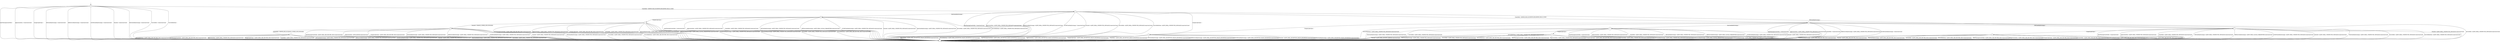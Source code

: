 digraph g {
__start0 [label="" shape="none"];

	s0 [shape="circle" label="0"];
	s1 [shape="circle" label="1"];
	s2 [shape="circle" label="2"];
	s3 [shape="circle" label="3"];
	s4 [shape="circle" label="4"];
	s5 [shape="circle" label="5"];
	s6 [shape="circle" label="6"];
	s7 [shape="circle" label="7"];
	s8 [shape="circle" label="8"];
	s9 [shape="circle" label="9"];
	s10 [shape="circle" label="10"];
	s11 [shape="circle" label="11"];
	s12 [shape="circle" label="12"];
	s0 -> s1 [label="AlertWarningCloseNotify / -"];
	s0 -> s1 [label="ApplicationData / ConnectionClosed"];
	s0 -> s1 [label="ChangeCipherSpec / -"];
	s0 -> s2 [label="ClientHello / SERVER_HELLO|CERTIFICATE|SERVER_HELLO_DONE"];
	s0 -> s1 [label="DHClientKeyExchange / ConnectionClosed"];
	s0 -> s1 [label="DHEServerKeyExchange / ConnectionClosed"];
	s0 -> s1 [label="ECDHClientKeyExchange / ConnectionClosed"];
	s0 -> s1 [label="Finished / ConnectionClosed"];
	s0 -> s1 [label="RSAClientKeyExchange / ConnectionClosed"];
	s0 -> s1 [label="ServerHello / ConnectionClosed"];
	s0 -> s1 [label="ServerHelloDone / -"];
	s1 -> s1 [label="AlertWarningCloseNotify / ConnectionClosed"];
	s1 -> s1 [label="ApplicationData / ConnectionClosed"];
	s1 -> s1 [label="ChangeCipherSpec / ConnectionClosed"];
	s1 -> s1 [label="ClientHello / ConnectionClosed"];
	s1 -> s1 [label="DHClientKeyExchange / ConnectionClosed"];
	s1 -> s1 [label="DHEServerKeyExchange / ConnectionClosed"];
	s1 -> s1 [label="ECDHClientKeyExchange / ConnectionClosed"];
	s1 -> s1 [label="Finished / ConnectionClosed"];
	s1 -> s1 [label="RSAClientKeyExchange / ConnectionClosed"];
	s1 -> s1 [label="ServerHello / ConnectionClosed"];
	s1 -> s1 [label="ServerHelloDone / ConnectionClosed"];
	s2 -> s1 [label="AlertWarningCloseNotify / ConnectionClosed"];
	s2 -> s1 [label="ApplicationData / ALERT_FATAL_UNEXPECTED_MESSAGE|ConnectionClosed"];
	s2 -> s3 [label="ChangeCipherSpec / -"];
	s2 -> s4 [label="ClientHello / SERVER_HELLO|CERTIFICATE|SERVER_HELLO_DONE"];
	s2 -> s5 [label="DHClientKeyExchange / -"];
	s2 -> s1 [label="DHEServerKeyExchange / ALERT_FATAL_UNEXPECTED_MESSAGE|ConnectionClosed"];
	s2 -> s1 [label="ECDHClientKeyExchange / ConnectionClosed"];
	s2 -> s1 [label="Finished / ALERT_FATAL_UNEXPECTED_MESSAGE|ConnectionClosed"];
	s2 -> s8 [label="RSAClientKeyExchange / -"];
	s2 -> s1 [label="ServerHello / ALERT_FATAL_UNEXPECTED_MESSAGE|ConnectionClosed"];
	s2 -> s1 [label="ServerHelloDone / ALERT_FATAL_UNEXPECTED_MESSAGE|ConnectionClosed"];
	s3 -> s1 [label="AlertWarningCloseNotify / ALERT_FATAL_DECRYPTION_FAILED_RESERVED|ConnectionClosed"];
	s3 -> s1 [label="ApplicationData / ALERT_FATAL_DECRYPTION_FAILED_RESERVED|ConnectionClosed"];
	s3 -> s1 [label="ChangeCipherSpec / ALERT_FATAL_DECRYPTION_FAILED_RESERVED|ConnectionClosed"];
	s3 -> s1 [label="ClientHello / ALERT_FATAL_DECRYPTION_FAILED_RESERVED|ConnectionClosed"];
	s3 -> s1 [label="DHClientKeyExchange / ALERT_FATAL_DECRYPTION_FAILED_RESERVED|ConnectionClosed"];
	s3 -> s1 [label="DHEServerKeyExchange / ALERT_FATAL_DECRYPTION_FAILED_RESERVED|ConnectionClosed"];
	s3 -> s1 [label="ECDHClientKeyExchange / ALERT_FATAL_DECRYPTION_FAILED_RESERVED|ConnectionClosed"];
	s3 -> s1 [label="Finished / ALERT_FATAL_DECRYPTION_FAILED_RESERVED|ConnectionClosed"];
	s3 -> s1 [label="RSAClientKeyExchange / ALERT_FATAL_DECRYPTION_FAILED_RESERVED|ConnectionClosed"];
	s3 -> s1 [label="ServerHello / ALERT_FATAL_DECRYPTION_FAILED_RESERVED|ConnectionClosed"];
	s3 -> s1 [label="ServerHelloDone / ALERT_FATAL_DECRYPTION_FAILED_RESERVED|ConnectionClosed"];
	s4 -> s1 [label="AlertWarningCloseNotify / ConnectionClosed"];
	s4 -> s1 [label="ApplicationData / ALERT_FATAL_UNEXPECTED_MESSAGE|ConnectionClosed"];
	s4 -> s3 [label="ChangeCipherSpec / -"];
	s4 -> s1 [label="ClientHello / ConnectionClosed"];
	s4 -> s5 [label="DHClientKeyExchange / -"];
	s4 -> s1 [label="DHEServerKeyExchange / ALERT_FATAL_UNEXPECTED_MESSAGE|ConnectionClosed"];
	s4 -> s1 [label="ECDHClientKeyExchange / ConnectionClosed"];
	s4 -> s1 [label="Finished / ALERT_FATAL_UNEXPECTED_MESSAGE|ConnectionClosed"];
	s4 -> s12 [label="RSAClientKeyExchange / -"];
	s4 -> s1 [label="ServerHello / ALERT_FATAL_UNEXPECTED_MESSAGE|ConnectionClosed"];
	s4 -> s1 [label="ServerHelloDone / ALERT_FATAL_UNEXPECTED_MESSAGE|ConnectionClosed"];
	s5 -> s1 [label="AlertWarningCloseNotify / ConnectionClosed"];
	s5 -> s1 [label="ApplicationData / ALERT_FATAL_UNEXPECTED_MESSAGE|ConnectionClosed"];
	s5 -> s6 [label="ChangeCipherSpec / -"];
	s5 -> s1 [label="ClientHello / ALERT_FATAL_UNEXPECTED_MESSAGE|ConnectionClosed"];
	s5 -> s1 [label="DHClientKeyExchange / ALERT_FATAL_UNEXPECTED_MESSAGE|ConnectionClosed"];
	s5 -> s1 [label="DHEServerKeyExchange / ALERT_FATAL_ILLEGAL_PARAMETER|ConnectionClosed"];
	s5 -> s1 [label="ECDHClientKeyExchange / ALERT_FATAL_UNEXPECTED_MESSAGE|ConnectionClosed"];
	s5 -> s1 [label="Finished / ALERT_FATAL_UNEXPECTED_MESSAGE|ConnectionClosed"];
	s5 -> s1 [label="RSAClientKeyExchange / ALERT_FATAL_UNEXPECTED_MESSAGE|ConnectionClosed"];
	s5 -> s1 [label="ServerHello / ALERT_FATAL_UNEXPECTED_MESSAGE|ConnectionClosed"];
	s5 -> s1 [label="ServerHelloDone / ALERT_FATAL_UNEXPECTED_MESSAGE|ConnectionClosed"];
	s6 -> s1 [label="AlertWarningCloseNotify / ALERT_FATAL_BAD_RECORD_MAC|ConnectionClosed"];
	s6 -> s1 [label="ApplicationData / ALERT_FATAL_BAD_RECORD_MAC|ConnectionClosed"];
	s6 -> s1 [label="ChangeCipherSpec / ALERT_FATAL_BAD_RECORD_MAC|ConnectionClosed"];
	s6 -> s1 [label="ClientHello / ALERT_FATAL_BAD_RECORD_MAC|ConnectionClosed"];
	s6 -> s1 [label="DHClientKeyExchange / ALERT_FATAL_BAD_RECORD_MAC|ConnectionClosed"];
	s6 -> s1 [label="DHEServerKeyExchange / ALERT_FATAL_BAD_RECORD_MAC|ConnectionClosed"];
	s6 -> s1 [label="ECDHClientKeyExchange / ALERT_FATAL_BAD_RECORD_MAC|ConnectionClosed"];
	s6 -> s1 [label="Finished / ALERT_FATAL_BAD_RECORD_MAC|ConnectionClosed"];
	s6 -> s1 [label="RSAClientKeyExchange / ALERT_FATAL_BAD_RECORD_MAC|ConnectionClosed"];
	s6 -> s1 [label="ServerHello / ALERT_FATAL_BAD_RECORD_MAC|ConnectionClosed"];
	s6 -> s1 [label="ServerHelloDone / ALERT_FATAL_BAD_RECORD_MAC|ConnectionClosed"];
	s7 -> s1 [label="AlertWarningCloseNotify / ALERT_FATAL_BAD_RECORD_MAC|ConnectionClosed"];
	s7 -> s1 [label="ApplicationData / ALERT_FATAL_UNEXPECTED_MESSAGE|ConnectionClosed"];
	s7 -> s1 [label="ChangeCipherSpec / ALERT_FATAL_BAD_RECORD_MAC|ConnectionClosed"];
	s7 -> s1 [label="ClientHello / ALERT_FATAL_UNEXPECTED_MESSAGE|ConnectionClosed"];
	s7 -> s1 [label="DHClientKeyExchange / ALERT_FATAL_UNEXPECTED_MESSAGE|ConnectionClosed"];
	s7 -> s1 [label="DHEServerKeyExchange / ALERT_FATAL_ILLEGAL_PARAMETER|ConnectionClosed"];
	s7 -> s1 [label="ECDHClientKeyExchange / ALERT_FATAL_UNEXPECTED_MESSAGE|ConnectionClosed"];
	s7 -> s9 [label="Finished / CHANGE_CIPHER_SPEC|FINISHED"];
	s7 -> s1 [label="RSAClientKeyExchange / ALERT_FATAL_UNEXPECTED_MESSAGE|ConnectionClosed"];
	s7 -> s1 [label="ServerHello / ALERT_FATAL_UNEXPECTED_MESSAGE|ConnectionClosed"];
	s7 -> s1 [label="ServerHelloDone / ALERT_FATAL_BAD_RECORD_MAC|ConnectionClosed"];
	s8 -> s1 [label="AlertWarningCloseNotify / ConnectionClosed"];
	s8 -> s1 [label="ApplicationData / ALERT_FATAL_UNEXPECTED_MESSAGE|ConnectionClosed"];
	s8 -> s7 [label="ChangeCipherSpec / -"];
	s8 -> s1 [label="ClientHello / ALERT_FATAL_UNEXPECTED_MESSAGE|ConnectionClosed"];
	s8 -> s1 [label="DHClientKeyExchange / ALERT_FATAL_UNEXPECTED_MESSAGE|ConnectionClosed"];
	s8 -> s1 [label="DHEServerKeyExchange / ALERT_FATAL_ILLEGAL_PARAMETER|ConnectionClosed"];
	s8 -> s1 [label="ECDHClientKeyExchange / ALERT_FATAL_UNEXPECTED_MESSAGE|ConnectionClosed"];
	s8 -> s1 [label="Finished / ALERT_FATAL_UNEXPECTED_MESSAGE|ConnectionClosed"];
	s8 -> s1 [label="RSAClientKeyExchange / ALERT_FATAL_UNEXPECTED_MESSAGE|ConnectionClosed"];
	s8 -> s1 [label="ServerHello / ALERT_FATAL_UNEXPECTED_MESSAGE|ConnectionClosed"];
	s8 -> s1 [label="ServerHelloDone / ALERT_FATAL_UNEXPECTED_MESSAGE|ConnectionClosed"];
	s9 -> s1 [label="AlertWarningCloseNotify / ALERT_FATAL_BAD_RECORD_MAC|ConnectionClosed"];
	s9 -> s1 [label="ApplicationData / APPLICATION|ConnectionClosed"];
	s9 -> s1 [label="ChangeCipherSpec / ALERT_FATAL_BAD_RECORD_MAC|ConnectionClosed"];
	s9 -> s10 [label="ClientHello / SERVER_HELLO|CHANGE_CIPHER_SPEC|FINISHED"];
	s9 -> s1 [label="DHClientKeyExchange / ALERT_FATAL_UNEXPECTED_MESSAGE|ConnectionClosed"];
	s9 -> s1 [label="DHEServerKeyExchange / ALERT_FATAL_UNEXPECTED_MESSAGE|ConnectionClosed"];
	s9 -> s1 [label="ECDHClientKeyExchange / ALERT_FATAL_UNEXPECTED_MESSAGE|ConnectionClosed"];
	s9 -> s1 [label="Finished / ALERT_FATAL_UNEXPECTED_MESSAGE|ConnectionClosed"];
	s9 -> s1 [label="RSAClientKeyExchange / ALERT_FATAL_UNEXPECTED_MESSAGE|ConnectionClosed"];
	s9 -> s1 [label="ServerHello / ALERT_FATAL_UNEXPECTED_MESSAGE|ConnectionClosed"];
	s9 -> s1 [label="ServerHelloDone / ALERT_FATAL_BAD_RECORD_MAC|ConnectionClosed"];
	s10 -> s1 [label="AlertWarningCloseNotify / ALERT_FATAL_BAD_RECORD_MAC|ConnectionClosed"];
	s10 -> s1 [label="ApplicationData / ALERT_FATAL_UNEXPECTED_MESSAGE|ConnectionClosed"];
	s10 -> s1 [label="ChangeCipherSpec / ALERT_FATAL_BAD_RECORD_MAC|ConnectionClosed"];
	s10 -> s1 [label="ClientHello / ALERT_FATAL_UNEXPECTED_MESSAGE|ConnectionClosed"];
	s10 -> s1 [label="DHClientKeyExchange / ALERT_FATAL_UNEXPECTED_MESSAGE|ConnectionClosed"];
	s10 -> s1 [label="DHEServerKeyExchange / ALERT_FATAL_UNEXPECTED_MESSAGE|ConnectionClosed"];
	s10 -> s1 [label="ECDHClientKeyExchange / ALERT_FATAL_UNEXPECTED_MESSAGE|ConnectionClosed"];
	s10 -> s1 [label="Finished / ALERT_FATAL_UNEXPECTED_MESSAGE|ConnectionClosed"];
	s10 -> s1 [label="RSAClientKeyExchange / ALERT_FATAL_UNEXPECTED_MESSAGE|ConnectionClosed"];
	s10 -> s1 [label="ServerHello / ALERT_FATAL_UNEXPECTED_MESSAGE|ConnectionClosed"];
	s10 -> s1 [label="ServerHelloDone / ALERT_FATAL_BAD_RECORD_MAC|ConnectionClosed"];
	s11 -> s1 [label="AlertWarningCloseNotify / ALERT_FATAL_BAD_RECORD_MAC|ConnectionClosed"];
	s11 -> s1 [label="ApplicationData / ALERT_FATAL_UNEXPECTED_MESSAGE|ConnectionClosed"];
	s11 -> s1 [label="ChangeCipherSpec / ALERT_FATAL_BAD_RECORD_MAC|ConnectionClosed"];
	s11 -> s1 [label="ClientHello / ALERT_FATAL_UNEXPECTED_MESSAGE|ConnectionClosed"];
	s11 -> s1 [label="DHClientKeyExchange / ALERT_FATAL_UNEXPECTED_MESSAGE|ConnectionClosed"];
	s11 -> s1 [label="DHEServerKeyExchange / ALERT_FATAL_ILLEGAL_PARAMETER|ConnectionClosed"];
	s11 -> s1 [label="ECDHClientKeyExchange / ALERT_FATAL_UNEXPECTED_MESSAGE|ConnectionClosed"];
	s11 -> s1 [label="Finished / ALERT_FATAL_DECRYPT_ERROR|ConnectionClosed"];
	s11 -> s1 [label="RSAClientKeyExchange / ALERT_FATAL_UNEXPECTED_MESSAGE|ConnectionClosed"];
	s11 -> s1 [label="ServerHello / ALERT_FATAL_UNEXPECTED_MESSAGE|ConnectionClosed"];
	s11 -> s1 [label="ServerHelloDone / ALERT_FATAL_BAD_RECORD_MAC|ConnectionClosed"];
	s12 -> s1 [label="AlertWarningCloseNotify / ConnectionClosed"];
	s12 -> s1 [label="ApplicationData / ALERT_FATAL_UNEXPECTED_MESSAGE|ConnectionClosed"];
	s12 -> s11 [label="ChangeCipherSpec / -"];
	s12 -> s1 [label="ClientHello / ALERT_FATAL_UNEXPECTED_MESSAGE|ConnectionClosed"];
	s12 -> s1 [label="DHClientKeyExchange / ALERT_FATAL_UNEXPECTED_MESSAGE|ConnectionClosed"];
	s12 -> s1 [label="DHEServerKeyExchange / ALERT_FATAL_ILLEGAL_PARAMETER|ConnectionClosed"];
	s12 -> s1 [label="ECDHClientKeyExchange / ALERT_FATAL_UNEXPECTED_MESSAGE|ConnectionClosed"];
	s12 -> s1 [label="Finished / ALERT_FATAL_UNEXPECTED_MESSAGE|ConnectionClosed"];
	s12 -> s1 [label="RSAClientKeyExchange / ALERT_FATAL_UNEXPECTED_MESSAGE|ConnectionClosed"];
	s12 -> s1 [label="ServerHello / ALERT_FATAL_UNEXPECTED_MESSAGE|ConnectionClosed"];
	s12 -> s1 [label="ServerHelloDone / ALERT_FATAL_UNEXPECTED_MESSAGE|ConnectionClosed"];

__start0 -> s0;
}
